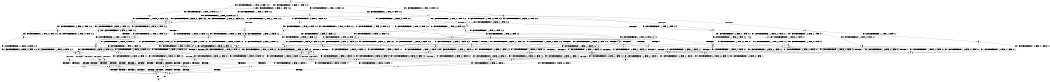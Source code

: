 digraph BCG {
size = "7, 10.5";
center = TRUE;
node [shape = circle];
0 [peripheries = 2];
0 -> 1 [label = "EX !0 !ATOMIC_EXCH_BRANCH (1, +1, TRUE, +0, 2, TRUE) !:0:1:2:"];
0 -> 2 [label = "EX !1 !ATOMIC_EXCH_BRANCH (1, +0, FALSE, +0, 1, TRUE) !:0:1:2:"];
0 -> 3 [label = "EX !2 !ATOMIC_EXCH_BRANCH (2, +1, TRUE, +0, 2, TRUE) !:0:1:2:"];
0 -> 4 [label = "EX !0 !ATOMIC_EXCH_BRANCH (1, +1, TRUE, +0, 2, TRUE) !:0:1:2:"];
1 -> 5 [label = "EX !2 !ATOMIC_EXCH_BRANCH (2, +1, TRUE, +0, 2, TRUE) !:0:1:2:"];
2 -> 6 [label = "EX !0 !ATOMIC_EXCH_BRANCH (1, +1, TRUE, +0, 2, TRUE) !:0:1:2:"];
2 -> 7 [label = "EX !2 !ATOMIC_EXCH_BRANCH (2, +1, TRUE, +0, 2, TRUE) !:0:1:2:"];
2 -> 8 [label = "EX !0 !ATOMIC_EXCH_BRANCH (1, +1, TRUE, +0, 2, TRUE) !:0:1:2:"];
2 -> 2 [label = "EX !1 !ATOMIC_EXCH_BRANCH (1, +0, FALSE, +0, 1, TRUE) !:0:1:2:"];
3 -> 9 [label = "EX !0 !ATOMIC_EXCH_BRANCH (1, +1, TRUE, +0, 2, TRUE) !:0:1:2:"];
3 -> 10 [label = "TERMINATE !2"];
3 -> 11 [label = "EX !1 !ATOMIC_EXCH_BRANCH (1, +0, FALSE, +0, 1, TRUE) !:0:1:2:"];
3 -> 12 [label = "EX !0 !ATOMIC_EXCH_BRANCH (1, +1, TRUE, +0, 2, TRUE) !:0:1:2:"];
4 -> 5 [label = "EX !2 !ATOMIC_EXCH_BRANCH (2, +1, TRUE, +0, 2, TRUE) !:0:1:2:"];
4 -> 13 [label = "TERMINATE !0"];
4 -> 14 [label = "EX !1 !ATOMIC_EXCH_BRANCH (1, +0, FALSE, +0, 1, FALSE) !:0:1:2:"];
4 -> 15 [label = "EX !2 !ATOMIC_EXCH_BRANCH (2, +1, TRUE, +0, 2, TRUE) !:0:1:2:"];
5 -> 16 [label = "EX !1 !ATOMIC_EXCH_BRANCH (1, +0, FALSE, +0, 1, FALSE) !:0:1:2:"];
6 -> 17 [label = "EX !1 !ATOMIC_EXCH_BRANCH (1, +0, FALSE, +0, 1, FALSE) !:0:1:2:"];
7 -> 18 [label = "EX !1 !ATOMIC_EXCH_BRANCH (1, +0, FALSE, +0, 1, TRUE) !:0:1:2:"];
7 -> 19 [label = "TERMINATE !2"];
7 -> 20 [label = "EX !0 !ATOMIC_EXCH_BRANCH (1, +1, TRUE, +0, 2, TRUE) !:0:1:2:"];
7 -> 11 [label = "EX !1 !ATOMIC_EXCH_BRANCH (1, +0, FALSE, +0, 1, TRUE) !:0:1:2:"];
8 -> 17 [label = "EX !1 !ATOMIC_EXCH_BRANCH (1, +0, FALSE, +0, 1, FALSE) !:0:1:2:"];
8 -> 21 [label = "TERMINATE !0"];
8 -> 22 [label = "EX !2 !ATOMIC_EXCH_BRANCH (2, +1, TRUE, +0, 2, TRUE) !:0:1:2:"];
8 -> 14 [label = "EX !1 !ATOMIC_EXCH_BRANCH (1, +0, FALSE, +0, 1, FALSE) !:0:1:2:"];
9 -> 16 [label = "EX !1 !ATOMIC_EXCH_BRANCH (1, +0, FALSE, +0, 1, FALSE) !:0:1:2:"];
10 -> 23 [label = "EX !0 !ATOMIC_EXCH_BRANCH (1, +1, TRUE, +0, 2, TRUE) !:0:1:"];
10 -> 24 [label = "EX !1 !ATOMIC_EXCH_BRANCH (1, +0, FALSE, +0, 1, TRUE) !:0:1:"];
10 -> 25 [label = "EX !0 !ATOMIC_EXCH_BRANCH (1, +1, TRUE, +0, 2, TRUE) !:0:1:"];
11 -> 26 [label = "EX !0 !ATOMIC_EXCH_BRANCH (1, +1, TRUE, +0, 2, TRUE) !:0:1:2:"];
11 -> 19 [label = "TERMINATE !2"];
11 -> 20 [label = "EX !0 !ATOMIC_EXCH_BRANCH (1, +1, TRUE, +0, 2, TRUE) !:0:1:2:"];
11 -> 11 [label = "EX !1 !ATOMIC_EXCH_BRANCH (1, +0, FALSE, +0, 1, TRUE) !:0:1:2:"];
12 -> 16 [label = "EX !1 !ATOMIC_EXCH_BRANCH (1, +0, FALSE, +0, 1, FALSE) !:0:1:2:"];
12 -> 27 [label = "TERMINATE !2"];
12 -> 28 [label = "TERMINATE !0"];
12 -> 29 [label = "EX !1 !ATOMIC_EXCH_BRANCH (1, +0, FALSE, +0, 1, FALSE) !:0:1:2:"];
13 -> 30 [label = "EX !2 !ATOMIC_EXCH_BRANCH (2, +1, TRUE, +0, 2, TRUE) !:1:2:"];
13 -> 31 [label = "EX !1 !ATOMIC_EXCH_BRANCH (1, +0, FALSE, +0, 1, FALSE) !:1:2:"];
13 -> 32 [label = "EX !2 !ATOMIC_EXCH_BRANCH (2, +1, TRUE, +0, 2, TRUE) !:1:2:"];
14 -> 33 [label = "EX !1 !ATOMIC_EXCH_BRANCH (2, +0, FALSE, +0, 2, TRUE) !:0:1:2:"];
14 -> 34 [label = "TERMINATE !0"];
14 -> 35 [label = "EX !2 !ATOMIC_EXCH_BRANCH (2, +1, TRUE, +0, 2, TRUE) !:0:1:2:"];
14 -> 36 [label = "EX !1 !ATOMIC_EXCH_BRANCH (2, +0, FALSE, +0, 2, TRUE) !:0:1:2:"];
15 -> 16 [label = "EX !1 !ATOMIC_EXCH_BRANCH (1, +0, FALSE, +0, 1, FALSE) !:0:1:2:"];
15 -> 27 [label = "TERMINATE !2"];
15 -> 28 [label = "TERMINATE !0"];
15 -> 29 [label = "EX !1 !ATOMIC_EXCH_BRANCH (1, +0, FALSE, +0, 1, FALSE) !:0:1:2:"];
16 -> 37 [label = "EX !1 !ATOMIC_EXCH_BRANCH (2, +0, FALSE, +0, 2, FALSE) !:0:1:2:"];
17 -> 33 [label = "EX !1 !ATOMIC_EXCH_BRANCH (2, +0, FALSE, +0, 2, TRUE) !:0:1:2:"];
18 -> 26 [label = "EX !0 !ATOMIC_EXCH_BRANCH (1, +1, TRUE, +0, 2, TRUE) !:0:1:2:"];
19 -> 38 [label = "EX !1 !ATOMIC_EXCH_BRANCH (1, +0, FALSE, +0, 1, TRUE) !:0:1:"];
19 -> 39 [label = "EX !0 !ATOMIC_EXCH_BRANCH (1, +1, TRUE, +0, 2, TRUE) !:0:1:"];
19 -> 24 [label = "EX !1 !ATOMIC_EXCH_BRANCH (1, +0, FALSE, +0, 1, TRUE) !:0:1:"];
20 -> 16 [label = "EX !1 !ATOMIC_EXCH_BRANCH (1, +0, FALSE, +0, 1, FALSE) !:0:1:2:"];
20 -> 40 [label = "TERMINATE !2"];
20 -> 41 [label = "TERMINATE !0"];
20 -> 29 [label = "EX !1 !ATOMIC_EXCH_BRANCH (1, +0, FALSE, +0, 1, FALSE) !:0:1:2:"];
21 -> 42 [label = "EX !1 !ATOMIC_EXCH_BRANCH (1, +0, FALSE, +0, 1, FALSE) !:1:2:"];
21 -> 43 [label = "EX !2 !ATOMIC_EXCH_BRANCH (2, +1, TRUE, +0, 2, TRUE) !:1:2:"];
21 -> 31 [label = "EX !1 !ATOMIC_EXCH_BRANCH (1, +0, FALSE, +0, 1, FALSE) !:1:2:"];
22 -> 16 [label = "EX !1 !ATOMIC_EXCH_BRANCH (1, +0, FALSE, +0, 1, FALSE) !:0:1:2:"];
22 -> 40 [label = "TERMINATE !2"];
22 -> 41 [label = "TERMINATE !0"];
22 -> 29 [label = "EX !1 !ATOMIC_EXCH_BRANCH (1, +0, FALSE, +0, 1, FALSE) !:0:1:2:"];
23 -> 44 [label = "EX !1 !ATOMIC_EXCH_BRANCH (1, +0, FALSE, +0, 1, FALSE) !:0:1:"];
24 -> 45 [label = "EX !0 !ATOMIC_EXCH_BRANCH (1, +1, TRUE, +0, 2, TRUE) !:0:1:"];
24 -> 39 [label = "EX !0 !ATOMIC_EXCH_BRANCH (1, +1, TRUE, +0, 2, TRUE) !:0:1:"];
24 -> 24 [label = "EX !1 !ATOMIC_EXCH_BRANCH (1, +0, FALSE, +0, 1, TRUE) !:0:1:"];
25 -> 44 [label = "EX !1 !ATOMIC_EXCH_BRANCH (1, +0, FALSE, +0, 1, FALSE) !:0:1:"];
25 -> 46 [label = "TERMINATE !0"];
25 -> 47 [label = "EX !1 !ATOMIC_EXCH_BRANCH (1, +0, FALSE, +0, 1, FALSE) !:0:1:"];
26 -> 16 [label = "EX !1 !ATOMIC_EXCH_BRANCH (1, +0, FALSE, +0, 1, FALSE) !:0:1:2:"];
27 -> 44 [label = "EX !1 !ATOMIC_EXCH_BRANCH (1, +0, FALSE, +0, 1, FALSE) !:0:1:"];
27 -> 46 [label = "TERMINATE !0"];
27 -> 47 [label = "EX !1 !ATOMIC_EXCH_BRANCH (1, +0, FALSE, +0, 1, FALSE) !:0:1:"];
28 -> 48 [label = "EX !1 !ATOMIC_EXCH_BRANCH (1, +0, FALSE, +0, 1, FALSE) !:1:2:"];
28 -> 46 [label = "TERMINATE !2"];
28 -> 49 [label = "EX !1 !ATOMIC_EXCH_BRANCH (1, +0, FALSE, +0, 1, FALSE) !:1:2:"];
29 -> 37 [label = "EX !1 !ATOMIC_EXCH_BRANCH (2, +0, FALSE, +0, 2, FALSE) !:0:1:2:"];
29 -> 50 [label = "TERMINATE !2"];
29 -> 51 [label = "TERMINATE !0"];
29 -> 52 [label = "EX !1 !ATOMIC_EXCH_BRANCH (2, +0, FALSE, +0, 2, FALSE) !:0:1:2:"];
30 -> 48 [label = "EX !1 !ATOMIC_EXCH_BRANCH (1, +0, FALSE, +0, 1, FALSE) !:1:2:"];
31 -> 53 [label = "EX !1 !ATOMIC_EXCH_BRANCH (2, +0, FALSE, +0, 2, TRUE) !:1:2:"];
31 -> 54 [label = "EX !2 !ATOMIC_EXCH_BRANCH (2, +1, TRUE, +0, 2, TRUE) !:1:2:"];
31 -> 55 [label = "EX !1 !ATOMIC_EXCH_BRANCH (2, +0, FALSE, +0, 2, TRUE) !:1:2:"];
32 -> 48 [label = "EX !1 !ATOMIC_EXCH_BRANCH (1, +0, FALSE, +0, 1, FALSE) !:1:2:"];
32 -> 46 [label = "TERMINATE !2"];
32 -> 49 [label = "EX !1 !ATOMIC_EXCH_BRANCH (1, +0, FALSE, +0, 1, FALSE) !:1:2:"];
33 -> 56 [label = "EX !2 !ATOMIC_EXCH_BRANCH (2, +1, TRUE, +0, 2, TRUE) !:0:1:2:"];
34 -> 53 [label = "EX !1 !ATOMIC_EXCH_BRANCH (2, +0, FALSE, +0, 2, TRUE) !:1:2:"];
34 -> 54 [label = "EX !2 !ATOMIC_EXCH_BRANCH (2, +1, TRUE, +0, 2, TRUE) !:1:2:"];
34 -> 55 [label = "EX !1 !ATOMIC_EXCH_BRANCH (2, +0, FALSE, +0, 2, TRUE) !:1:2:"];
35 -> 37 [label = "EX !1 !ATOMIC_EXCH_BRANCH (2, +0, FALSE, +0, 2, FALSE) !:0:1:2:"];
35 -> 50 [label = "TERMINATE !2"];
35 -> 51 [label = "TERMINATE !0"];
35 -> 52 [label = "EX !1 !ATOMIC_EXCH_BRANCH (2, +0, FALSE, +0, 2, FALSE) !:0:1:2:"];
36 -> 56 [label = "EX !2 !ATOMIC_EXCH_BRANCH (2, +1, TRUE, +0, 2, TRUE) !:0:1:2:"];
36 -> 34 [label = "TERMINATE !0"];
36 -> 35 [label = "EX !2 !ATOMIC_EXCH_BRANCH (2, +1, TRUE, +0, 2, TRUE) !:0:1:2:"];
36 -> 36 [label = "EX !1 !ATOMIC_EXCH_BRANCH (2, +0, FALSE, +0, 2, TRUE) !:0:1:2:"];
37 -> 57 [label = "TERMINATE !0"];
38 -> 45 [label = "EX !0 !ATOMIC_EXCH_BRANCH (1, +1, TRUE, +0, 2, TRUE) !:0:1:"];
39 -> 44 [label = "EX !1 !ATOMIC_EXCH_BRANCH (1, +0, FALSE, +0, 1, FALSE) !:0:1:"];
39 -> 58 [label = "TERMINATE !0"];
39 -> 47 [label = "EX !1 !ATOMIC_EXCH_BRANCH (1, +0, FALSE, +0, 1, FALSE) !:0:1:"];
40 -> 44 [label = "EX !1 !ATOMIC_EXCH_BRANCH (1, +0, FALSE, +0, 1, FALSE) !:0:1:"];
40 -> 58 [label = "TERMINATE !0"];
40 -> 47 [label = "EX !1 !ATOMIC_EXCH_BRANCH (1, +0, FALSE, +0, 1, FALSE) !:0:1:"];
41 -> 48 [label = "EX !1 !ATOMIC_EXCH_BRANCH (1, +0, FALSE, +0, 1, FALSE) !:1:2:"];
41 -> 58 [label = "TERMINATE !2"];
41 -> 49 [label = "EX !1 !ATOMIC_EXCH_BRANCH (1, +0, FALSE, +0, 1, FALSE) !:1:2:"];
42 -> 53 [label = "EX !1 !ATOMIC_EXCH_BRANCH (2, +0, FALSE, +0, 2, TRUE) !:1:2:"];
43 -> 48 [label = "EX !1 !ATOMIC_EXCH_BRANCH (1, +0, FALSE, +0, 1, FALSE) !:1:2:"];
43 -> 58 [label = "TERMINATE !2"];
43 -> 49 [label = "EX !1 !ATOMIC_EXCH_BRANCH (1, +0, FALSE, +0, 1, FALSE) !:1:2:"];
44 -> 59 [label = "EX !1 !ATOMIC_EXCH_BRANCH (2, +0, FALSE, +0, 2, FALSE) !:0:1:"];
45 -> 44 [label = "EX !1 !ATOMIC_EXCH_BRANCH (1, +0, FALSE, +0, 1, FALSE) !:0:1:"];
46 -> 60 [label = "EX !1 !ATOMIC_EXCH_BRANCH (1, +0, FALSE, +0, 1, FALSE) !:1:"];
46 -> 61 [label = "EX !1 !ATOMIC_EXCH_BRANCH (1, +0, FALSE, +0, 1, FALSE) !:1:"];
47 -> 59 [label = "EX !1 !ATOMIC_EXCH_BRANCH (2, +0, FALSE, +0, 2, FALSE) !:0:1:"];
47 -> 62 [label = "TERMINATE !0"];
47 -> 63 [label = "EX !1 !ATOMIC_EXCH_BRANCH (2, +0, FALSE, +0, 2, FALSE) !:0:1:"];
48 -> 64 [label = "EX !1 !ATOMIC_EXCH_BRANCH (2, +0, FALSE, +0, 2, FALSE) !:1:2:"];
49 -> 64 [label = "EX !1 !ATOMIC_EXCH_BRANCH (2, +0, FALSE, +0, 2, FALSE) !:1:2:"];
49 -> 62 [label = "TERMINATE !2"];
49 -> 65 [label = "EX !1 !ATOMIC_EXCH_BRANCH (2, +0, FALSE, +0, 2, FALSE) !:1:2:"];
50 -> 59 [label = "EX !1 !ATOMIC_EXCH_BRANCH (2, +0, FALSE, +0, 2, FALSE) !:0:1:"];
50 -> 62 [label = "TERMINATE !0"];
50 -> 63 [label = "EX !1 !ATOMIC_EXCH_BRANCH (2, +0, FALSE, +0, 2, FALSE) !:0:1:"];
51 -> 64 [label = "EX !1 !ATOMIC_EXCH_BRANCH (2, +0, FALSE, +0, 2, FALSE) !:1:2:"];
51 -> 62 [label = "TERMINATE !2"];
51 -> 65 [label = "EX !1 !ATOMIC_EXCH_BRANCH (2, +0, FALSE, +0, 2, FALSE) !:1:2:"];
52 -> 57 [label = "TERMINATE !0"];
52 -> 66 [label = "TERMINATE !1"];
52 -> 67 [label = "TERMINATE !2"];
52 -> 68 [label = "TERMINATE !0"];
53 -> 69 [label = "EX !2 !ATOMIC_EXCH_BRANCH (2, +1, TRUE, +0, 2, TRUE) !:1:2:"];
54 -> 64 [label = "EX !1 !ATOMIC_EXCH_BRANCH (2, +0, FALSE, +0, 2, FALSE) !:1:2:"];
54 -> 62 [label = "TERMINATE !2"];
54 -> 65 [label = "EX !1 !ATOMIC_EXCH_BRANCH (2, +0, FALSE, +0, 2, FALSE) !:1:2:"];
55 -> 69 [label = "EX !2 !ATOMIC_EXCH_BRANCH (2, +1, TRUE, +0, 2, TRUE) !:1:2:"];
55 -> 54 [label = "EX !2 !ATOMIC_EXCH_BRANCH (2, +1, TRUE, +0, 2, TRUE) !:1:2:"];
55 -> 55 [label = "EX !1 !ATOMIC_EXCH_BRANCH (2, +0, FALSE, +0, 2, TRUE) !:1:2:"];
56 -> 37 [label = "EX !1 !ATOMIC_EXCH_BRANCH (2, +0, FALSE, +0, 2, FALSE) !:0:1:2:"];
57 -> 70 [label = "TERMINATE !2"];
58 -> 60 [label = "EX !1 !ATOMIC_EXCH_BRANCH (1, +0, FALSE, +0, 1, FALSE) !:1:"];
58 -> 61 [label = "EX !1 !ATOMIC_EXCH_BRANCH (1, +0, FALSE, +0, 1, FALSE) !:1:"];
59 -> 70 [label = "TERMINATE !0"];
60 -> 71 [label = "EX !1 !ATOMIC_EXCH_BRANCH (2, +0, FALSE, +0, 2, FALSE) !:1:"];
61 -> 71 [label = "EX !1 !ATOMIC_EXCH_BRANCH (2, +0, FALSE, +0, 2, FALSE) !:1:"];
61 -> 72 [label = "EX !1 !ATOMIC_EXCH_BRANCH (2, +0, FALSE, +0, 2, FALSE) !:1:"];
62 -> 71 [label = "EX !1 !ATOMIC_EXCH_BRANCH (2, +0, FALSE, +0, 2, FALSE) !:1:"];
62 -> 72 [label = "EX !1 !ATOMIC_EXCH_BRANCH (2, +0, FALSE, +0, 2, FALSE) !:1:"];
63 -> 70 [label = "TERMINATE !0"];
63 -> 73 [label = "TERMINATE !1"];
63 -> 74 [label = "TERMINATE !0"];
64 -> 70 [label = "TERMINATE !2"];
65 -> 70 [label = "TERMINATE !2"];
65 -> 75 [label = "TERMINATE !1"];
65 -> 74 [label = "TERMINATE !2"];
66 -> 76 [label = "TERMINATE !0"];
66 -> 73 [label = "TERMINATE !2"];
66 -> 75 [label = "TERMINATE !0"];
67 -> 70 [label = "TERMINATE !0"];
67 -> 73 [label = "TERMINATE !1"];
67 -> 74 [label = "TERMINATE !0"];
68 -> 70 [label = "TERMINATE !2"];
68 -> 75 [label = "TERMINATE !1"];
68 -> 74 [label = "TERMINATE !2"];
69 -> 64 [label = "EX !1 !ATOMIC_EXCH_BRANCH (2, +0, FALSE, +0, 2, FALSE) !:1:2:"];
70 -> 77 [label = "TERMINATE !1"];
71 -> 77 [label = "TERMINATE !1"];
72 -> 77 [label = "TERMINATE !1"];
72 -> 78 [label = "TERMINATE !1"];
73 -> 77 [label = "TERMINATE !0"];
73 -> 78 [label = "TERMINATE !0"];
74 -> 77 [label = "TERMINATE !1"];
74 -> 78 [label = "TERMINATE !1"];
75 -> 77 [label = "TERMINATE !2"];
75 -> 78 [label = "TERMINATE !2"];
76 -> 77 [label = "TERMINATE !2"];
77 -> 79 [label = "exit"];
78 -> 79 [label = "exit"];
}

